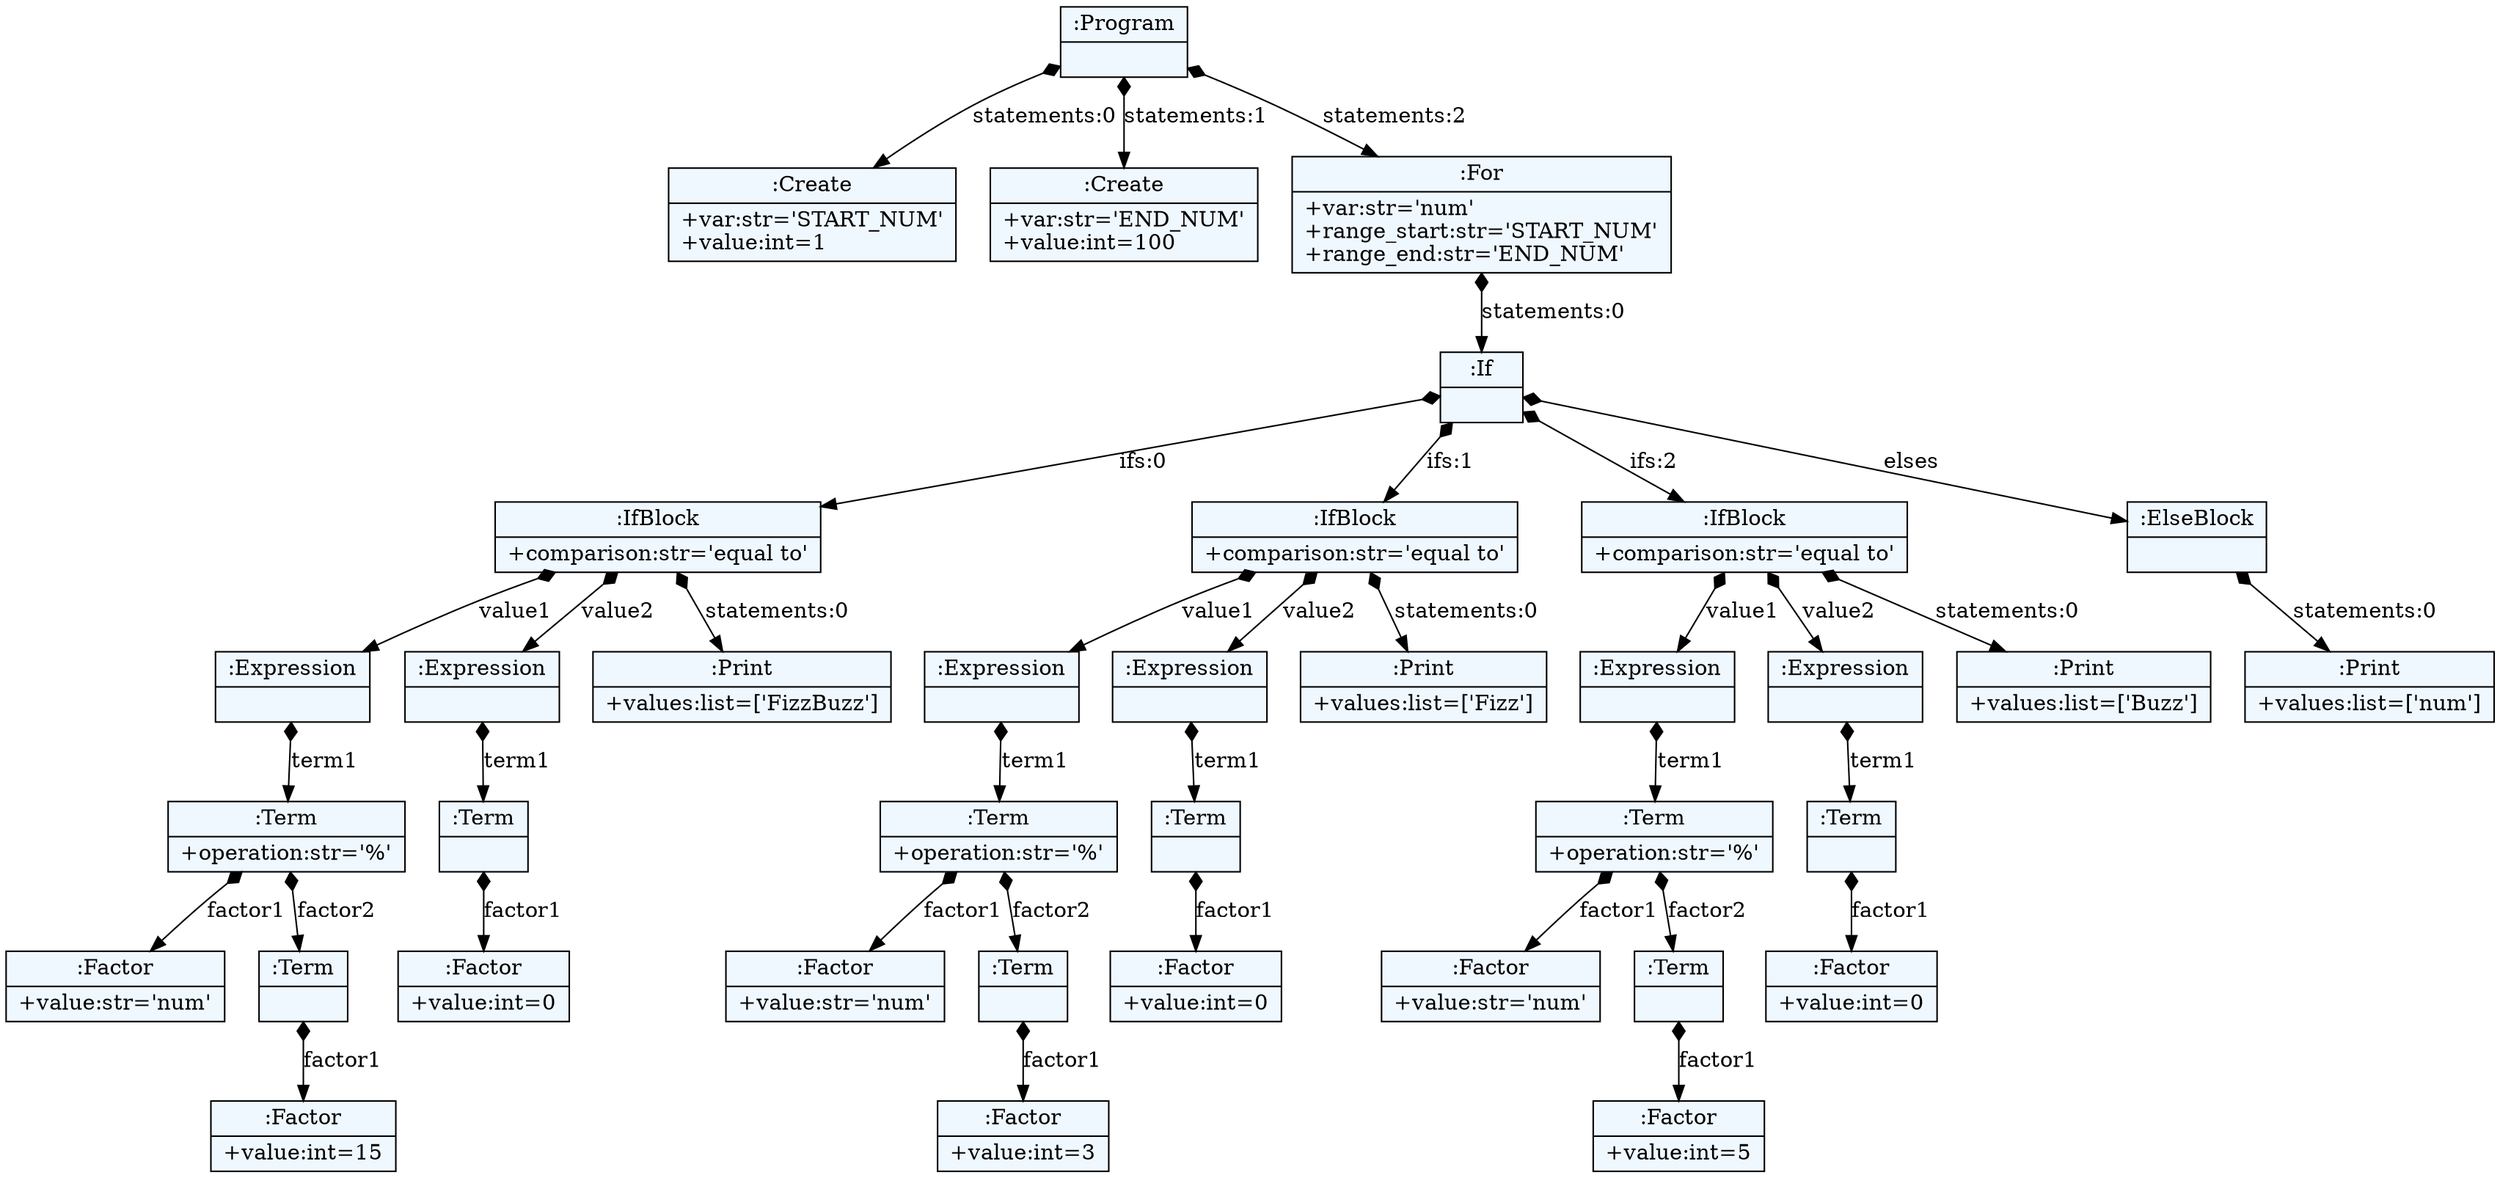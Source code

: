 
    digraph textX {
    fontname = "Bitstream Vera Sans"
    fontsize = 8
    node[
        shape=record,
        style=filled,
        fillcolor=aliceblue
    ]
    nodesep = 0.3
    edge[dir=black,arrowtail=empty]


2511308269296 -> 2511308270016 [label="statements:0" arrowtail=diamond dir=both]
2511308270016[label="{:Create|+var:str='START_NUM'\l+value:int=1\l}"]
2511308269296 -> 2511308264976 [label="statements:1" arrowtail=diamond dir=both]
2511308264976[label="{:Create|+var:str='END_NUM'\l+value:int=100\l}"]
2511308269296 -> 2511308270784 [label="statements:2" arrowtail=diamond dir=both]
2511308270784 -> 2511308261424 [label="statements:0" arrowtail=diamond dir=both]
2511308261424 -> 2511308268192 [label="ifs:0" arrowtail=diamond dir=both]
2511308268192 -> 2511308264160 [label="value1" arrowtail=diamond dir=both]
2511308264160 -> 2511308260032 [label="term1" arrowtail=diamond dir=both]
2511308260032 -> 2511308272944 [label="factor1" arrowtail=diamond dir=both]
2511308272944[label="{:Factor|+value:str='num'\l}"]
2511308260032 -> 2511308272416 [label="factor2" arrowtail=diamond dir=both]
2511308272416 -> 2511308263296 [label="factor1" arrowtail=diamond dir=both]
2511308263296[label="{:Factor|+value:int=15\l}"]
2511308272416[label="{:Term|}"]
2511308260032[label="{:Term|+operation:str='%'\l}"]
2511308264160[label="{:Expression|}"]
2511308268192 -> 2511308265696 [label="value2" arrowtail=diamond dir=both]
2511308265696 -> 2511308273184 [label="term1" arrowtail=diamond dir=both]
2511308273184 -> 2511308264496 [label="factor1" arrowtail=diamond dir=both]
2511308264496[label="{:Factor|+value:int=0\l}"]
2511308273184[label="{:Term|}"]
2511308265696[label="{:Expression|}"]
2511308268192 -> 2511308260704 [label="statements:0" arrowtail=diamond dir=both]
2511308260704[label="{:Print|+values:list=['FizzBuzz']\l}"]
2511308268192[label="{:IfBlock|+comparison:str='equal to'\l}"]
2511308261424 -> 2511308275440 [label="ifs:1" arrowtail=diamond dir=both]
2511308275440 -> 2511308273760 [label="value1" arrowtail=diamond dir=both]
2511308273760 -> 2511308260080 [label="term1" arrowtail=diamond dir=both]
2511308260080 -> 2511308269152 [label="factor1" arrowtail=diamond dir=both]
2511308269152[label="{:Factor|+value:str='num'\l}"]
2511308260080 -> 2511308261376 [label="factor2" arrowtail=diamond dir=both]
2511308261376 -> 2511308268624 [label="factor1" arrowtail=diamond dir=both]
2511308268624[label="{:Factor|+value:int=3\l}"]
2511308261376[label="{:Term|}"]
2511308260080[label="{:Term|+operation:str='%'\l}"]
2511308273760[label="{:Expression|}"]
2511308275440 -> 2511308264064 [label="value2" arrowtail=diamond dir=both]
2511308264064 -> 2511308263056 [label="term1" arrowtail=diamond dir=both]
2511308263056 -> 2511308261088 [label="factor1" arrowtail=diamond dir=both]
2511308261088[label="{:Factor|+value:int=0\l}"]
2511308263056[label="{:Term|}"]
2511308264064[label="{:Expression|}"]
2511308275440 -> 2511308268288 [label="statements:0" arrowtail=diamond dir=both]
2511308268288[label="{:Print|+values:list=['Fizz']\l}"]
2511308275440[label="{:IfBlock|+comparison:str='equal to'\l}"]
2511308261424 -> 2511308266608 [label="ifs:2" arrowtail=diamond dir=both]
2511308266608 -> 2511308260992 [label="value1" arrowtail=diamond dir=both]
2511308260992 -> 2511308263104 [label="term1" arrowtail=diamond dir=both]
2511308263104 -> 2511308262288 [label="factor1" arrowtail=diamond dir=both]
2511308262288[label="{:Factor|+value:str='num'\l}"]
2511308263104 -> 2511308264112 [label="factor2" arrowtail=diamond dir=both]
2511308264112 -> 2511308272464 [label="factor1" arrowtail=diamond dir=both]
2511308272464[label="{:Factor|+value:int=5\l}"]
2511308264112[label="{:Term|}"]
2511308263104[label="{:Term|+operation:str='%'\l}"]
2511308260992[label="{:Expression|}"]
2511308266608 -> 2511308269680 [label="value2" arrowtail=diamond dir=both]
2511308269680 -> 2511308270064 [label="term1" arrowtail=diamond dir=both]
2511308270064 -> 2511308268528 [label="factor1" arrowtail=diamond dir=both]
2511308268528[label="{:Factor|+value:int=0\l}"]
2511308270064[label="{:Term|}"]
2511308269680[label="{:Expression|}"]
2511308266608 -> 2511308261280 [label="statements:0" arrowtail=diamond dir=both]
2511308261280[label="{:Print|+values:list=['Buzz']\l}"]
2511308266608[label="{:IfBlock|+comparison:str='equal to'\l}"]
2511308261424 -> 2511308268576 [label="elses" arrowtail=diamond dir=both]
2511308268576 -> 2511308266944 [label="statements:0" arrowtail=diamond dir=both]
2511308266944[label="{:Print|+values:list=['num']\l}"]
2511308268576[label="{:ElseBlock|}"]
2511308261424[label="{:If|}"]
2511308270784[label="{:For|+var:str='num'\l+range_start:str='START_NUM'\l+range_end:str='END_NUM'\l}"]
2511308269296[label="{:Program|}"]

}
